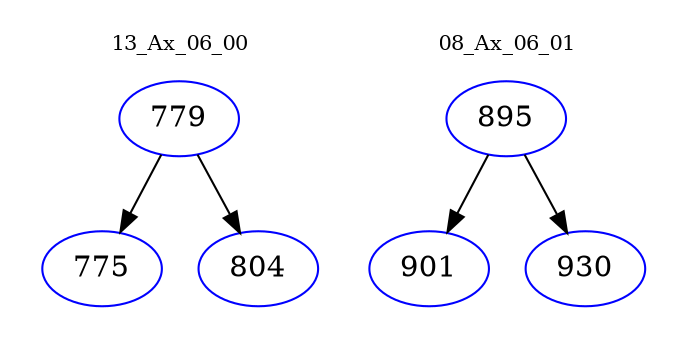 digraph{
subgraph cluster_0 {
color = white
label = "13_Ax_06_00";
fontsize=10;
T0_779 [label="779", color="blue"]
T0_779 -> T0_775 [color="black"]
T0_775 [label="775", color="blue"]
T0_779 -> T0_804 [color="black"]
T0_804 [label="804", color="blue"]
}
subgraph cluster_1 {
color = white
label = "08_Ax_06_01";
fontsize=10;
T1_895 [label="895", color="blue"]
T1_895 -> T1_901 [color="black"]
T1_901 [label="901", color="blue"]
T1_895 -> T1_930 [color="black"]
T1_930 [label="930", color="blue"]
}
}
